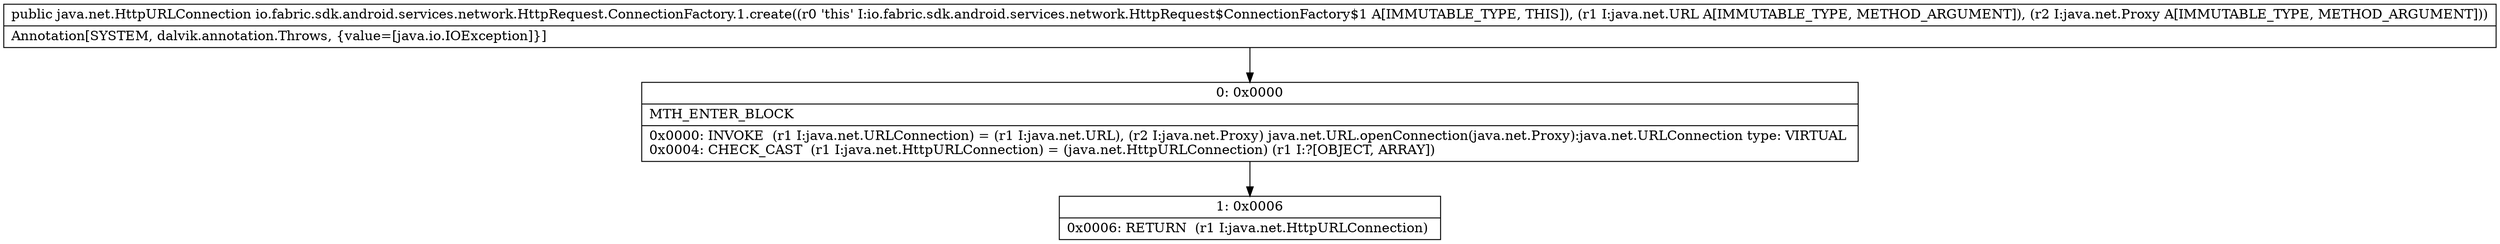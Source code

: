 digraph "CFG forio.fabric.sdk.android.services.network.HttpRequest.ConnectionFactory.1.create(Ljava\/net\/URL;Ljava\/net\/Proxy;)Ljava\/net\/HttpURLConnection;" {
Node_0 [shape=record,label="{0\:\ 0x0000|MTH_ENTER_BLOCK\l|0x0000: INVOKE  (r1 I:java.net.URLConnection) = (r1 I:java.net.URL), (r2 I:java.net.Proxy) java.net.URL.openConnection(java.net.Proxy):java.net.URLConnection type: VIRTUAL \l0x0004: CHECK_CAST  (r1 I:java.net.HttpURLConnection) = (java.net.HttpURLConnection) (r1 I:?[OBJECT, ARRAY]) \l}"];
Node_1 [shape=record,label="{1\:\ 0x0006|0x0006: RETURN  (r1 I:java.net.HttpURLConnection) \l}"];
MethodNode[shape=record,label="{public java.net.HttpURLConnection io.fabric.sdk.android.services.network.HttpRequest.ConnectionFactory.1.create((r0 'this' I:io.fabric.sdk.android.services.network.HttpRequest$ConnectionFactory$1 A[IMMUTABLE_TYPE, THIS]), (r1 I:java.net.URL A[IMMUTABLE_TYPE, METHOD_ARGUMENT]), (r2 I:java.net.Proxy A[IMMUTABLE_TYPE, METHOD_ARGUMENT]))  | Annotation[SYSTEM, dalvik.annotation.Throws, \{value=[java.io.IOException]\}]\l}"];
MethodNode -> Node_0;
Node_0 -> Node_1;
}

